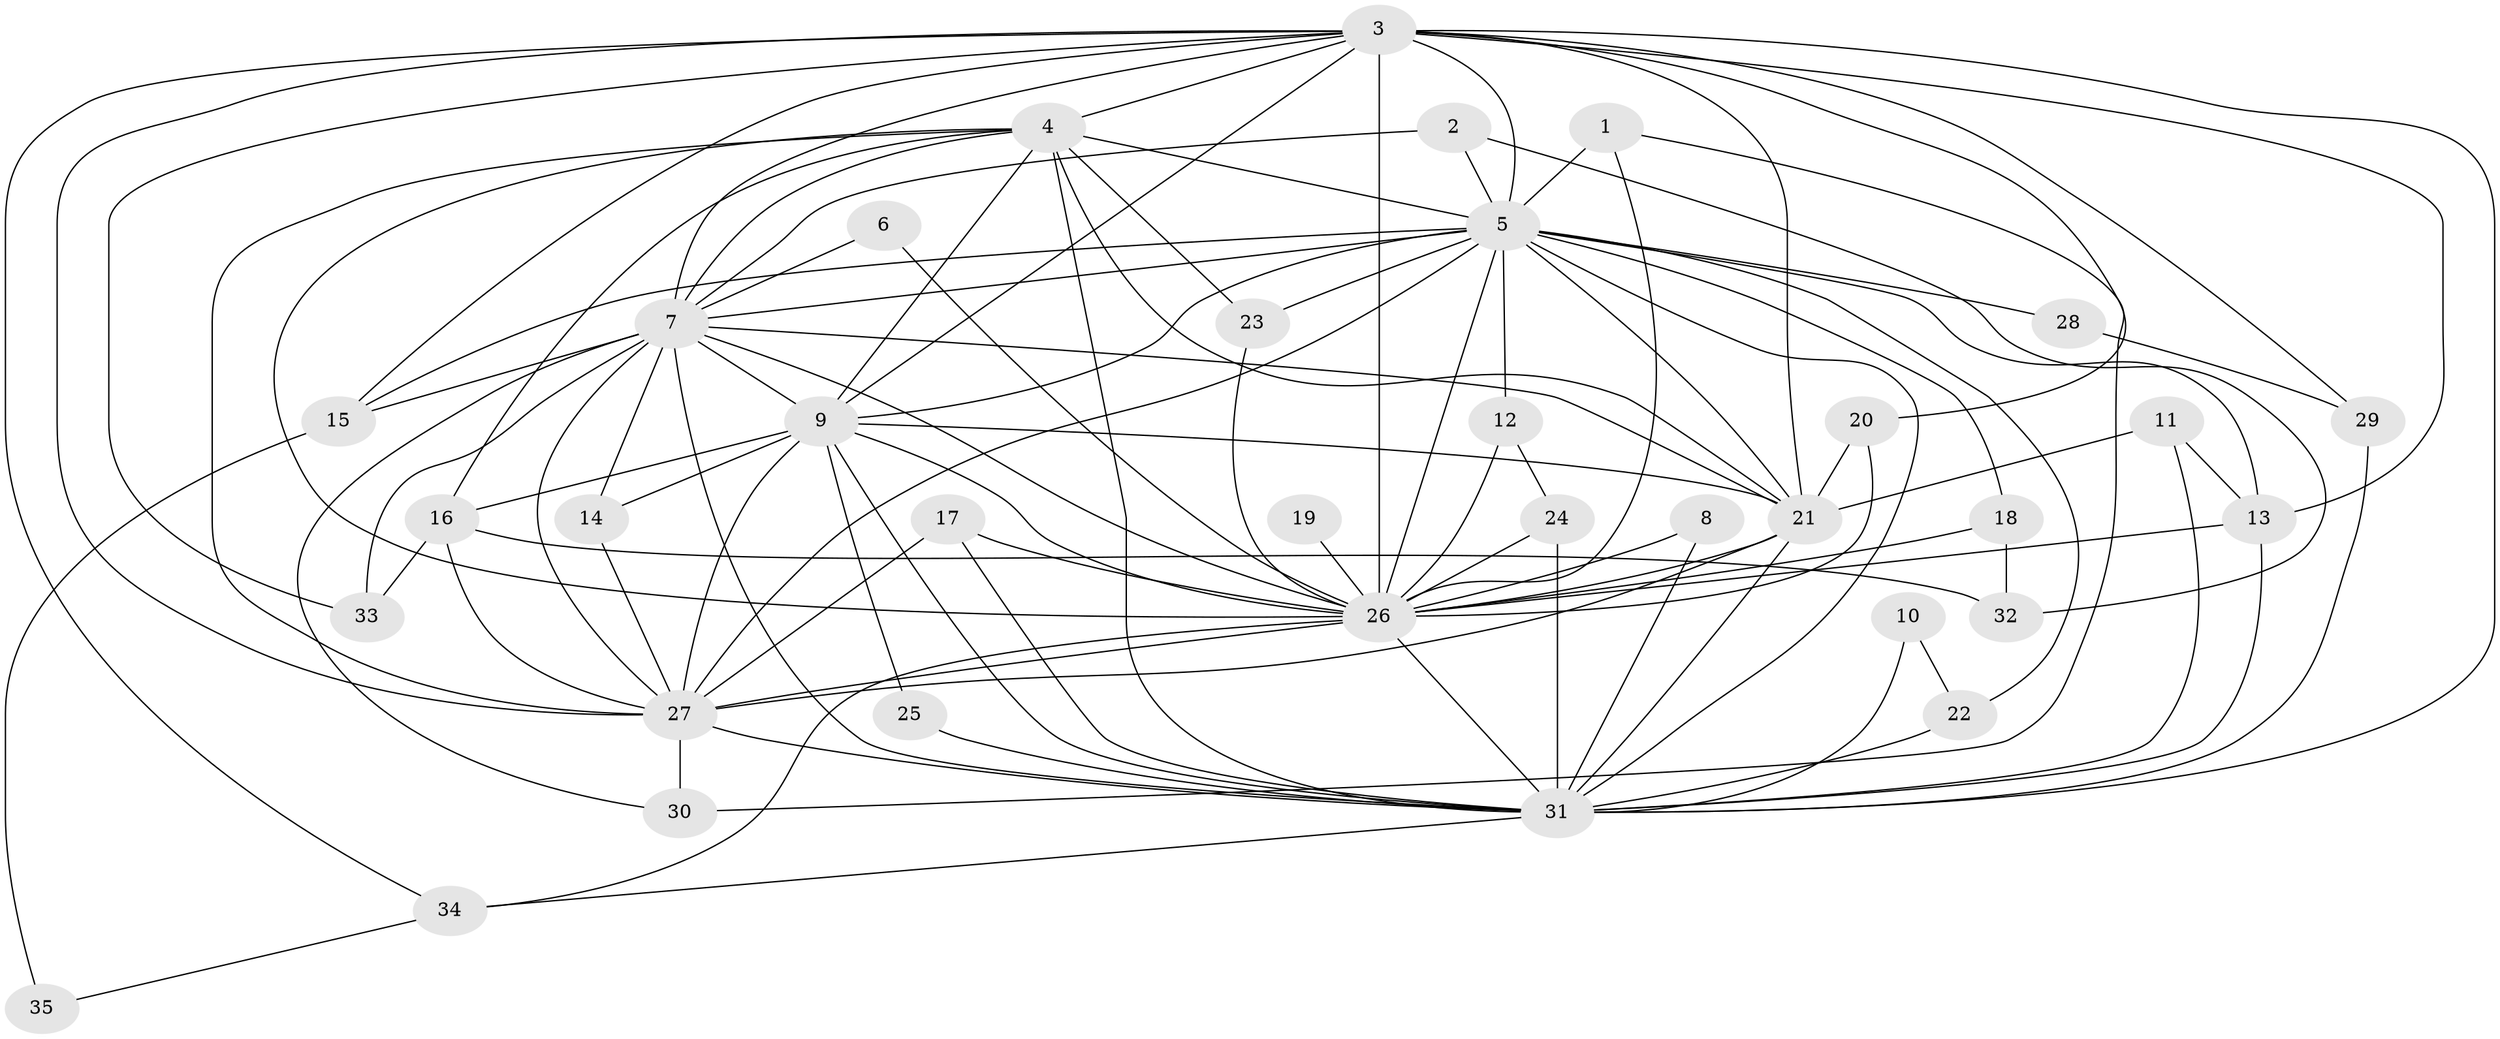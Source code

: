 // original degree distribution, {16: 0.014285714285714285, 15: 0.014285714285714285, 25: 0.02857142857142857, 11: 0.014285714285714285, 14: 0.014285714285714285, 13: 0.014285714285714285, 19: 0.014285714285714285, 18: 0.014285714285714285, 22: 0.014285714285714285, 3: 0.21428571428571427, 4: 0.05714285714285714, 5: 0.04285714285714286, 2: 0.5428571428571428}
// Generated by graph-tools (version 1.1) at 2025/36/03/04/25 23:36:22]
// undirected, 35 vertices, 101 edges
graph export_dot {
  node [color=gray90,style=filled];
  1;
  2;
  3;
  4;
  5;
  6;
  7;
  8;
  9;
  10;
  11;
  12;
  13;
  14;
  15;
  16;
  17;
  18;
  19;
  20;
  21;
  22;
  23;
  24;
  25;
  26;
  27;
  28;
  29;
  30;
  31;
  32;
  33;
  34;
  35;
  1 -- 5 [weight=1.0];
  1 -- 26 [weight=1.0];
  1 -- 30 [weight=1.0];
  2 -- 5 [weight=1.0];
  2 -- 7 [weight=1.0];
  2 -- 32 [weight=1.0];
  3 -- 4 [weight=2.0];
  3 -- 5 [weight=3.0];
  3 -- 7 [weight=2.0];
  3 -- 9 [weight=2.0];
  3 -- 13 [weight=1.0];
  3 -- 15 [weight=1.0];
  3 -- 20 [weight=1.0];
  3 -- 21 [weight=2.0];
  3 -- 26 [weight=2.0];
  3 -- 27 [weight=2.0];
  3 -- 29 [weight=3.0];
  3 -- 31 [weight=2.0];
  3 -- 33 [weight=1.0];
  3 -- 34 [weight=1.0];
  4 -- 5 [weight=2.0];
  4 -- 7 [weight=1.0];
  4 -- 9 [weight=1.0];
  4 -- 16 [weight=1.0];
  4 -- 21 [weight=2.0];
  4 -- 23 [weight=1.0];
  4 -- 26 [weight=2.0];
  4 -- 27 [weight=1.0];
  4 -- 31 [weight=1.0];
  5 -- 7 [weight=2.0];
  5 -- 9 [weight=1.0];
  5 -- 12 [weight=1.0];
  5 -- 13 [weight=1.0];
  5 -- 15 [weight=1.0];
  5 -- 18 [weight=1.0];
  5 -- 21 [weight=1.0];
  5 -- 22 [weight=1.0];
  5 -- 23 [weight=1.0];
  5 -- 26 [weight=2.0];
  5 -- 27 [weight=1.0];
  5 -- 28 [weight=2.0];
  5 -- 31 [weight=1.0];
  6 -- 7 [weight=1.0];
  6 -- 26 [weight=1.0];
  7 -- 9 [weight=2.0];
  7 -- 14 [weight=1.0];
  7 -- 15 [weight=1.0];
  7 -- 21 [weight=1.0];
  7 -- 26 [weight=1.0];
  7 -- 27 [weight=1.0];
  7 -- 30 [weight=1.0];
  7 -- 31 [weight=3.0];
  7 -- 33 [weight=1.0];
  8 -- 26 [weight=1.0];
  8 -- 31 [weight=1.0];
  9 -- 14 [weight=1.0];
  9 -- 16 [weight=1.0];
  9 -- 21 [weight=1.0];
  9 -- 25 [weight=1.0];
  9 -- 26 [weight=1.0];
  9 -- 27 [weight=3.0];
  9 -- 31 [weight=1.0];
  10 -- 22 [weight=1.0];
  10 -- 31 [weight=1.0];
  11 -- 13 [weight=1.0];
  11 -- 21 [weight=1.0];
  11 -- 31 [weight=1.0];
  12 -- 24 [weight=1.0];
  12 -- 26 [weight=1.0];
  13 -- 26 [weight=1.0];
  13 -- 31 [weight=1.0];
  14 -- 27 [weight=1.0];
  15 -- 35 [weight=1.0];
  16 -- 27 [weight=1.0];
  16 -- 32 [weight=1.0];
  16 -- 33 [weight=1.0];
  17 -- 26 [weight=1.0];
  17 -- 27 [weight=1.0];
  17 -- 31 [weight=1.0];
  18 -- 26 [weight=1.0];
  18 -- 32 [weight=1.0];
  19 -- 26 [weight=1.0];
  20 -- 21 [weight=1.0];
  20 -- 26 [weight=1.0];
  21 -- 26 [weight=1.0];
  21 -- 27 [weight=2.0];
  21 -- 31 [weight=1.0];
  22 -- 31 [weight=1.0];
  23 -- 26 [weight=2.0];
  24 -- 26 [weight=1.0];
  24 -- 31 [weight=1.0];
  25 -- 31 [weight=1.0];
  26 -- 27 [weight=1.0];
  26 -- 31 [weight=1.0];
  26 -- 34 [weight=1.0];
  27 -- 30 [weight=1.0];
  27 -- 31 [weight=1.0];
  28 -- 29 [weight=1.0];
  29 -- 31 [weight=1.0];
  31 -- 34 [weight=1.0];
  34 -- 35 [weight=1.0];
}
